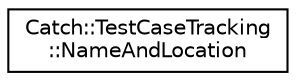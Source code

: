 digraph "Graphical Class Hierarchy"
{
  edge [fontname="Helvetica",fontsize="10",labelfontname="Helvetica",labelfontsize="10"];
  node [fontname="Helvetica",fontsize="10",shape=record];
  rankdir="LR";
  Node0 [label="Catch::TestCaseTracking\l::NameAndLocation",height=0.2,width=0.4,color="black", fillcolor="white", style="filled",URL="$structCatch_1_1TestCaseTracking_1_1NameAndLocation.html"];
}

